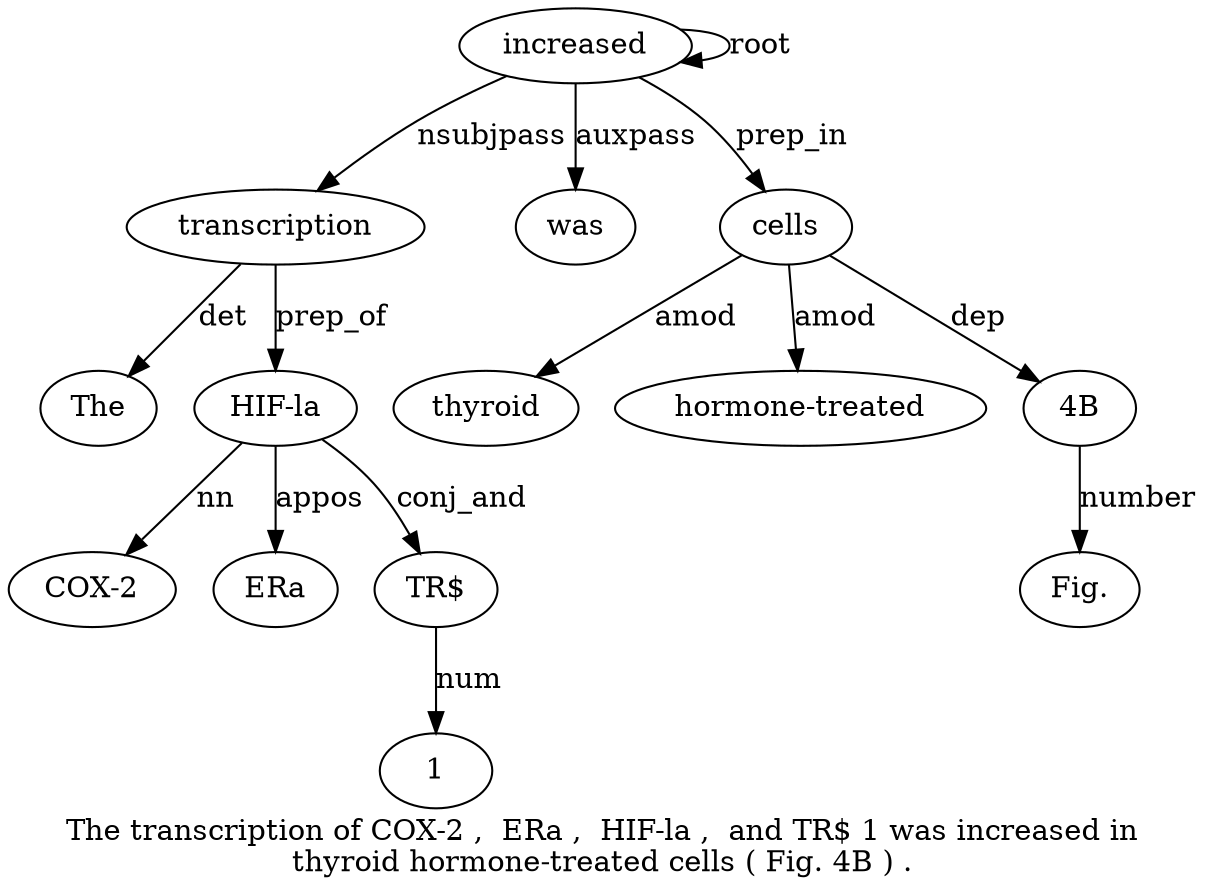 digraph "The transcription of COX-2 ,  ERa ,  HIF-la ,  and TR$ 1 was increased in thyroid hormone-treated cells ( Fig. 4B ) ." {
label="The transcription of COX-2 ,  ERa ,  HIF-la ,  and TR$ 1 was increased in
thyroid hormone-treated cells ( Fig. 4B ) .";
transcription2 [style=filled, fillcolor=white, label=transcription];
The1 [style=filled, fillcolor=white, label=The];
transcription2 -> The1  [label=det];
increased14 [style=filled, fillcolor=white, label=increased];
increased14 -> transcription2  [label=nsubjpass];
"HIF-la8" [style=filled, fillcolor=white, label="HIF-la"];
"COX-24" [style=filled, fillcolor=white, label="COX-2"];
"HIF-la8" -> "COX-24"  [label=nn];
ERa6 [style=filled, fillcolor=white, label=ERa];
"HIF-la8" -> ERa6  [label=appos];
transcription2 -> "HIF-la8"  [label=prep_of];
"TR$11" [style=filled, fillcolor=white, label="TR$"];
"HIF-la8" -> "TR$11"  [label=conj_and];
112 [style=filled, fillcolor=white, label=1];
"TR$11" -> 112  [label=num];
was13 [style=filled, fillcolor=white, label=was];
increased14 -> was13  [label=auxpass];
increased14 -> increased14  [label=root];
cells18 [style=filled, fillcolor=white, label=cells];
thyroid16 [style=filled, fillcolor=white, label=thyroid];
cells18 -> thyroid16  [label=amod];
"hormone-treated17" [style=filled, fillcolor=white, label="hormone-treated"];
cells18 -> "hormone-treated17"  [label=amod];
increased14 -> cells18  [label=prep_in];
"4B21" [style=filled, fillcolor=white, label="4B"];
"Fig.20" [style=filled, fillcolor=white, label="Fig."];
"4B21" -> "Fig.20"  [label=number];
cells18 -> "4B21"  [label=dep];
}
